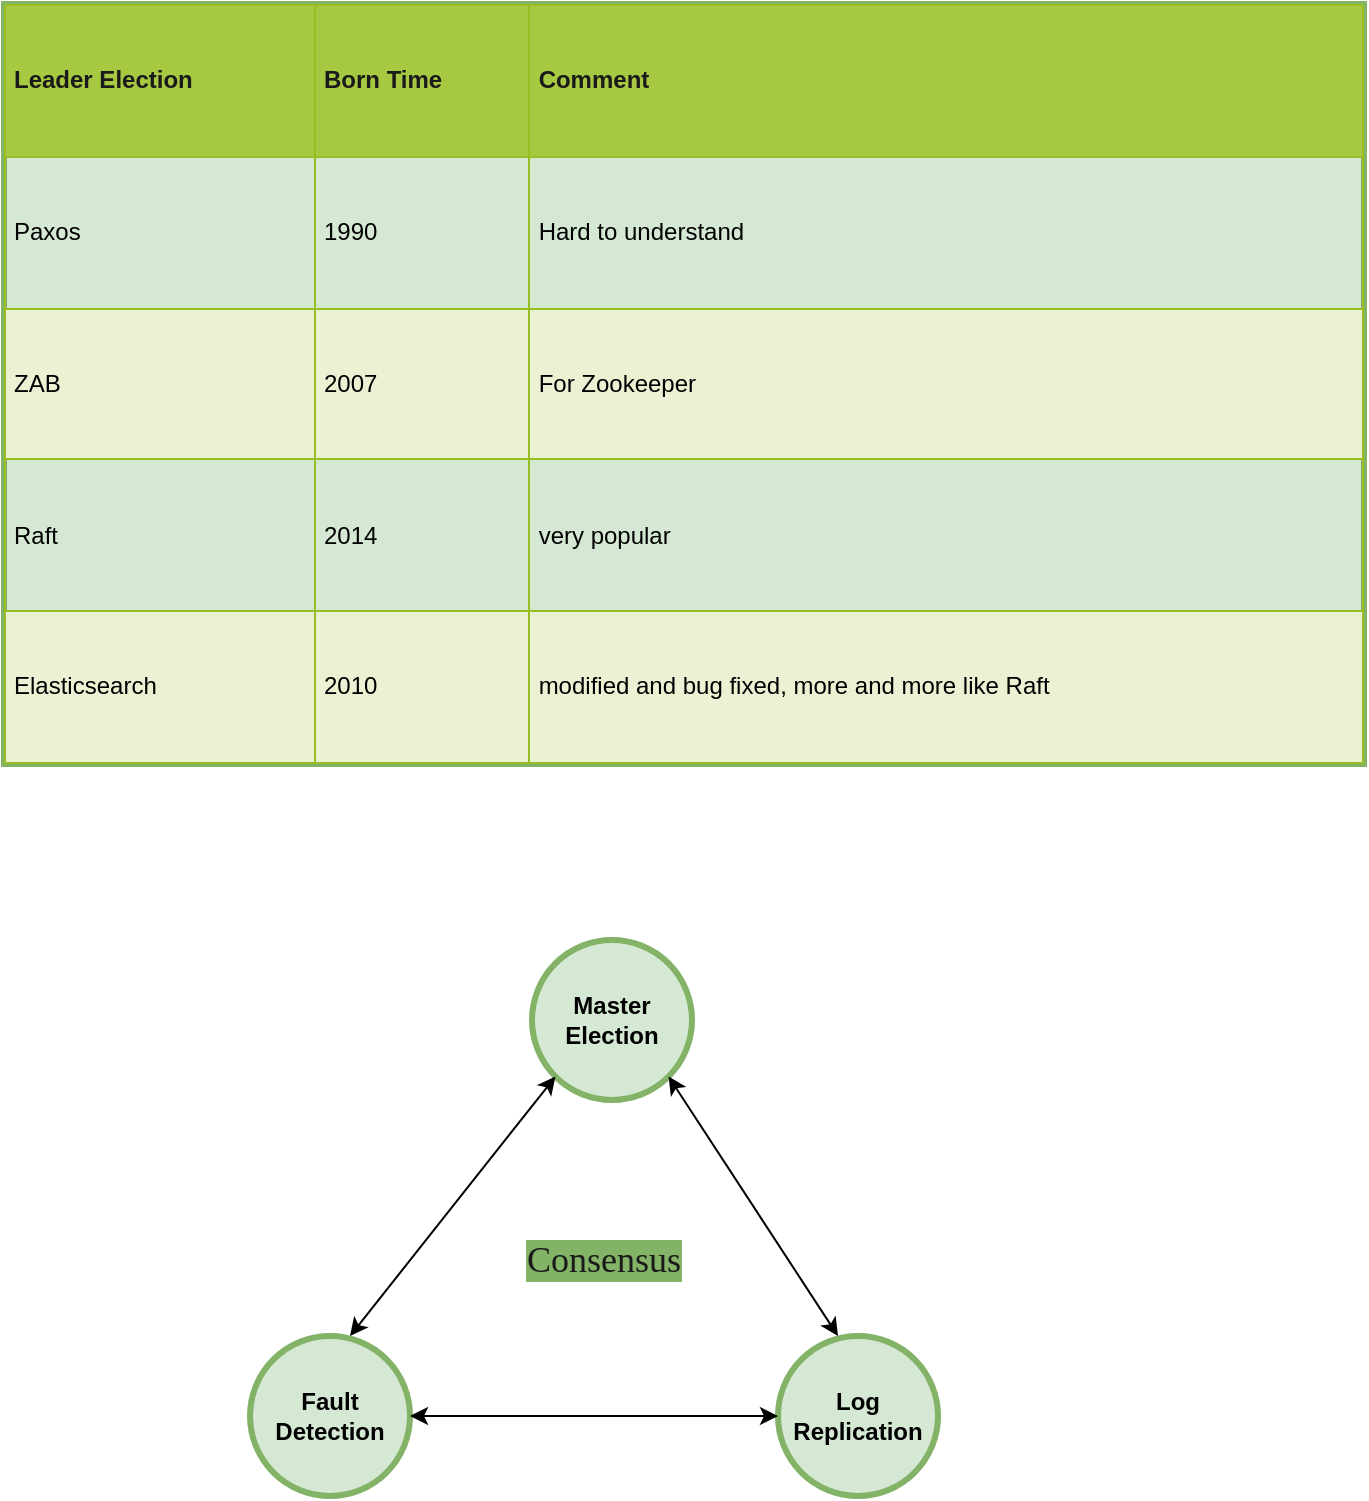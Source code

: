 <mxfile version="13.9.7" type="github">
  <diagram id="6I0OCvxSQrVGMHxT2VVA" name="Page-1">
    <mxGraphModel dx="1298" dy="882" grid="1" gridSize="3" guides="1" tooltips="1" connect="1" arrows="1" fold="1" page="1" pageScale="1" pageWidth="850" pageHeight="1100" background="#ffffff" math="0" shadow="0">
      <root>
        <mxCell id="0" />
        <mxCell id="1" parent="0" />
        <mxCell id="Po9p0U9-VZhH0MpB2hrd-1" value="&lt;table border=&quot;1&quot; width=&quot;100%&quot; cellpadding=&quot;4&quot; style=&quot;width: 100% ; height: 100% ; border-collapse: collapse&quot;&gt;&lt;tbody&gt;&lt;tr style=&quot;background-color: #a7c942 ; color: #ffffff ; border: 1px solid #98bf21&quot;&gt;&lt;th align=&quot;left&quot;&gt;&lt;font color=&quot;#1a1a1a&quot;&gt;Leader Election&lt;/font&gt;&lt;/th&gt;&lt;th align=&quot;left&quot;&gt;&lt;font color=&quot;#1a1a1a&quot;&gt;Born Time&lt;/font&gt;&lt;/th&gt;&lt;th align=&quot;left&quot;&gt;&lt;font color=&quot;#1a1a1a&quot;&gt;Comment&lt;/font&gt;&lt;/th&gt;&lt;/tr&gt;&lt;tr style=&quot;border: 1px solid #98bf21&quot;&gt;&lt;td&gt;Paxos&lt;/td&gt;&lt;td&gt;1990&lt;/td&gt;&lt;td&gt;Hard to understand&lt;/td&gt;&lt;/tr&gt;&lt;tr style=&quot;background-color: #eaf2d3 ; border: 1px solid #98bf21&quot;&gt;&lt;td&gt;ZAB&lt;br&gt;&lt;/td&gt;&lt;td&gt;2007&lt;/td&gt;&lt;td&gt;For Zookeeper&lt;/td&gt;&lt;/tr&gt;&lt;tr style=&quot;border: 1px solid #98bf21&quot;&gt;&lt;td&gt;Raft&lt;/td&gt;&lt;td&gt;2014&lt;/td&gt;&lt;td&gt;very popular&lt;/td&gt;&lt;/tr&gt;&lt;tr style=&quot;background-color: #eaf2d3 ; border: 1px solid #98bf21&quot;&gt;&lt;td&gt;Elasticsearch&lt;/td&gt;&lt;td&gt;2010&lt;/td&gt;&lt;td&gt;modified and bug fixed, more and more like Raft&lt;/td&gt;&lt;/tr&gt;&lt;/tbody&gt;&lt;/table&gt;" style="text;html=1;strokeColor=#82b366;overflow=fill;fillColor=#D5E8D4;strokeWidth=3;" parent="1" vertex="1">
          <mxGeometry x="321" y="159" width="680" height="380" as="geometry" />
        </mxCell>
        <mxCell id="a2re_eb5z629fmqAJfj0-1" value="&lt;b&gt;Fault Detection&lt;/b&gt;" style="ellipse;whiteSpace=wrap;html=1;aspect=fixed;fillColor=#d5e8d4;strokeColor=#82b366;strokeWidth=3;" vertex="1" parent="1">
          <mxGeometry x="444" y="825" width="80" height="80" as="geometry" />
        </mxCell>
        <mxCell id="a2re_eb5z629fmqAJfj0-2" value="&lt;b&gt;Master Election&lt;/b&gt;" style="ellipse;whiteSpace=wrap;html=1;aspect=fixed;fillColor=#d5e8d4;strokeColor=#82b366;strokeWidth=3;" vertex="1" parent="1">
          <mxGeometry x="585" y="627" width="80" height="80" as="geometry" />
        </mxCell>
        <mxCell id="a2re_eb5z629fmqAJfj0-3" value="&lt;b&gt;Log Replication&lt;/b&gt;" style="ellipse;whiteSpace=wrap;html=1;aspect=fixed;fillColor=#d5e8d4;strokeColor=#82b366;strokeWidth=3;" vertex="1" parent="1">
          <mxGeometry x="708" y="825" width="80" height="80" as="geometry" />
        </mxCell>
        <mxCell id="a2re_eb5z629fmqAJfj0-4" value="" style="endArrow=classic;startArrow=classic;html=1;entryX=0;entryY=1;entryDx=0;entryDy=0;exitX=0.625;exitY=0;exitDx=0;exitDy=0;exitPerimeter=0;" edge="1" parent="1" source="a2re_eb5z629fmqAJfj0-1" target="a2re_eb5z629fmqAJfj0-2">
          <mxGeometry width="50" height="50" relative="1" as="geometry">
            <mxPoint x="507" y="837" as="sourcePoint" />
            <mxPoint x="851" y="510" as="targetPoint" />
          </mxGeometry>
        </mxCell>
        <mxCell id="a2re_eb5z629fmqAJfj0-5" value="" style="endArrow=classic;startArrow=classic;html=1;entryX=1;entryY=1;entryDx=0;entryDy=0;exitX=0.625;exitY=0;exitDx=0;exitDy=0;exitPerimeter=0;" edge="1" parent="1" target="a2re_eb5z629fmqAJfj0-2">
          <mxGeometry width="50" height="50" relative="1" as="geometry">
            <mxPoint x="738" y="825" as="sourcePoint" />
            <mxPoint x="840.716" y="680.284" as="targetPoint" />
          </mxGeometry>
        </mxCell>
        <mxCell id="a2re_eb5z629fmqAJfj0-6" value="" style="endArrow=classic;startArrow=classic;html=1;entryX=0;entryY=0.5;entryDx=0;entryDy=0;" edge="1" parent="1" source="a2re_eb5z629fmqAJfj0-1" target="a2re_eb5z629fmqAJfj0-3">
          <mxGeometry width="50" height="50" relative="1" as="geometry">
            <mxPoint x="525" y="864" as="sourcePoint" />
            <mxPoint x="572" y="858" as="targetPoint" />
          </mxGeometry>
        </mxCell>
        <mxCell id="a2re_eb5z629fmqAJfj0-7" value="&lt;span style=&quot;letter-spacing: 0pt; font-family: &amp;quot;腾讯体 w7&amp;quot;; vertical-align: baseline;&quot;&gt;&lt;font style=&quot;font-size: 18px&quot; color=&quot;#1a1a1a&quot;&gt;Consensus&lt;/font&gt;&lt;/span&gt;&lt;span style=&quot;font-size: medium&quot;&gt;&lt;/span&gt;" style="text;html=1;strokeColor=none;fillColor=none;align=center;verticalAlign=middle;whiteSpace=wrap;rounded=0;labelBackgroundColor=#82B366;" vertex="1" parent="1">
          <mxGeometry x="570" y="777" width="102" height="20" as="geometry" />
        </mxCell>
      </root>
    </mxGraphModel>
  </diagram>
</mxfile>
